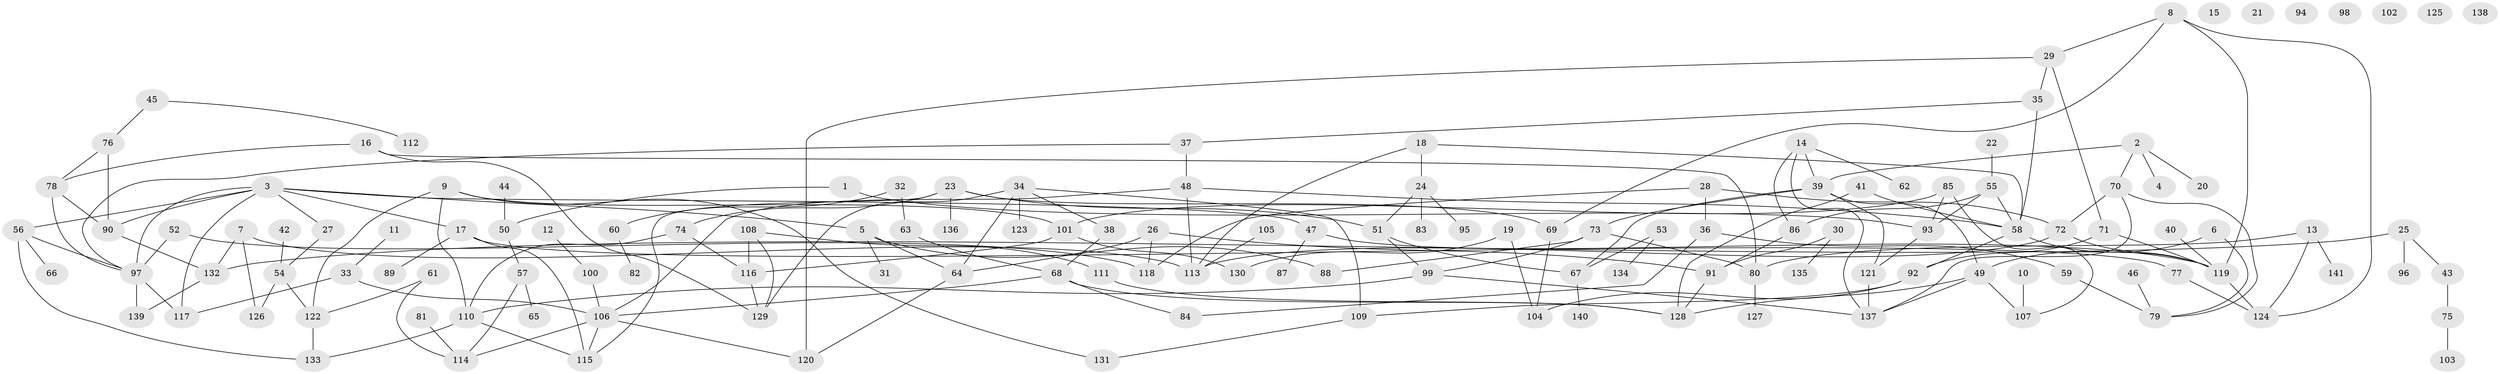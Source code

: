 // Generated by graph-tools (version 1.1) at 2025/39/03/09/25 04:39:12]
// undirected, 141 vertices, 194 edges
graph export_dot {
graph [start="1"]
  node [color=gray90,style=filled];
  1;
  2;
  3;
  4;
  5;
  6;
  7;
  8;
  9;
  10;
  11;
  12;
  13;
  14;
  15;
  16;
  17;
  18;
  19;
  20;
  21;
  22;
  23;
  24;
  25;
  26;
  27;
  28;
  29;
  30;
  31;
  32;
  33;
  34;
  35;
  36;
  37;
  38;
  39;
  40;
  41;
  42;
  43;
  44;
  45;
  46;
  47;
  48;
  49;
  50;
  51;
  52;
  53;
  54;
  55;
  56;
  57;
  58;
  59;
  60;
  61;
  62;
  63;
  64;
  65;
  66;
  67;
  68;
  69;
  70;
  71;
  72;
  73;
  74;
  75;
  76;
  77;
  78;
  79;
  80;
  81;
  82;
  83;
  84;
  85;
  86;
  87;
  88;
  89;
  90;
  91;
  92;
  93;
  94;
  95;
  96;
  97;
  98;
  99;
  100;
  101;
  102;
  103;
  104;
  105;
  106;
  107;
  108;
  109;
  110;
  111;
  112;
  113;
  114;
  115;
  116;
  117;
  118;
  119;
  120;
  121;
  122;
  123;
  124;
  125;
  126;
  127;
  128;
  129;
  130;
  131;
  132;
  133;
  134;
  135;
  136;
  137;
  138;
  139;
  140;
  141;
  1 -- 50;
  1 -- 93;
  2 -- 4;
  2 -- 20;
  2 -- 39;
  2 -- 70;
  3 -- 5;
  3 -- 17;
  3 -- 27;
  3 -- 47;
  3 -- 56;
  3 -- 90;
  3 -- 97;
  3 -- 117;
  5 -- 31;
  5 -- 64;
  5 -- 88;
  6 -- 49;
  6 -- 79;
  7 -- 113;
  7 -- 126;
  7 -- 132;
  8 -- 29;
  8 -- 69;
  8 -- 119;
  8 -- 124;
  9 -- 101;
  9 -- 110;
  9 -- 122;
  9 -- 131;
  10 -- 107;
  11 -- 33;
  12 -- 100;
  13 -- 80;
  13 -- 124;
  13 -- 141;
  14 -- 39;
  14 -- 62;
  14 -- 86;
  14 -- 137;
  16 -- 78;
  16 -- 80;
  16 -- 129;
  17 -- 77;
  17 -- 89;
  17 -- 115;
  18 -- 24;
  18 -- 58;
  18 -- 113;
  19 -- 104;
  19 -- 130;
  22 -- 55;
  23 -- 51;
  23 -- 69;
  23 -- 74;
  23 -- 115;
  23 -- 136;
  24 -- 51;
  24 -- 83;
  24 -- 95;
  25 -- 43;
  25 -- 96;
  25 -- 132;
  26 -- 64;
  26 -- 91;
  26 -- 118;
  27 -- 54;
  28 -- 36;
  28 -- 72;
  28 -- 118;
  29 -- 35;
  29 -- 71;
  29 -- 120;
  30 -- 91;
  30 -- 135;
  32 -- 60;
  32 -- 63;
  33 -- 106;
  33 -- 117;
  34 -- 38;
  34 -- 64;
  34 -- 109;
  34 -- 123;
  34 -- 129;
  35 -- 37;
  35 -- 58;
  36 -- 59;
  36 -- 84;
  37 -- 48;
  37 -- 97;
  38 -- 68;
  39 -- 49;
  39 -- 67;
  39 -- 73;
  39 -- 121;
  40 -- 119;
  41 -- 58;
  41 -- 128;
  42 -- 54;
  43 -- 75;
  44 -- 50;
  45 -- 76;
  45 -- 112;
  46 -- 79;
  47 -- 87;
  47 -- 119;
  48 -- 58;
  48 -- 106;
  48 -- 113;
  49 -- 107;
  49 -- 128;
  49 -- 137;
  50 -- 57;
  51 -- 67;
  51 -- 99;
  52 -- 97;
  52 -- 118;
  53 -- 67;
  53 -- 134;
  54 -- 122;
  54 -- 126;
  55 -- 58;
  55 -- 86;
  55 -- 93;
  56 -- 66;
  56 -- 97;
  56 -- 133;
  57 -- 65;
  57 -- 114;
  58 -- 92;
  58 -- 119;
  59 -- 79;
  60 -- 82;
  61 -- 114;
  61 -- 122;
  63 -- 68;
  64 -- 120;
  67 -- 140;
  68 -- 84;
  68 -- 106;
  68 -- 128;
  69 -- 104;
  70 -- 72;
  70 -- 79;
  70 -- 137;
  71 -- 92;
  71 -- 119;
  72 -- 113;
  72 -- 119;
  73 -- 80;
  73 -- 88;
  73 -- 99;
  74 -- 110;
  74 -- 116;
  75 -- 103;
  76 -- 78;
  76 -- 90;
  77 -- 124;
  78 -- 90;
  78 -- 97;
  80 -- 127;
  81 -- 114;
  85 -- 93;
  85 -- 101;
  85 -- 107;
  86 -- 91;
  90 -- 132;
  91 -- 128;
  92 -- 104;
  92 -- 109;
  93 -- 121;
  97 -- 117;
  97 -- 139;
  99 -- 110;
  99 -- 137;
  100 -- 106;
  101 -- 116;
  101 -- 130;
  105 -- 113;
  106 -- 114;
  106 -- 115;
  106 -- 120;
  108 -- 111;
  108 -- 116;
  108 -- 129;
  109 -- 131;
  110 -- 115;
  110 -- 133;
  111 -- 128;
  116 -- 129;
  119 -- 124;
  121 -- 137;
  122 -- 133;
  132 -- 139;
}
